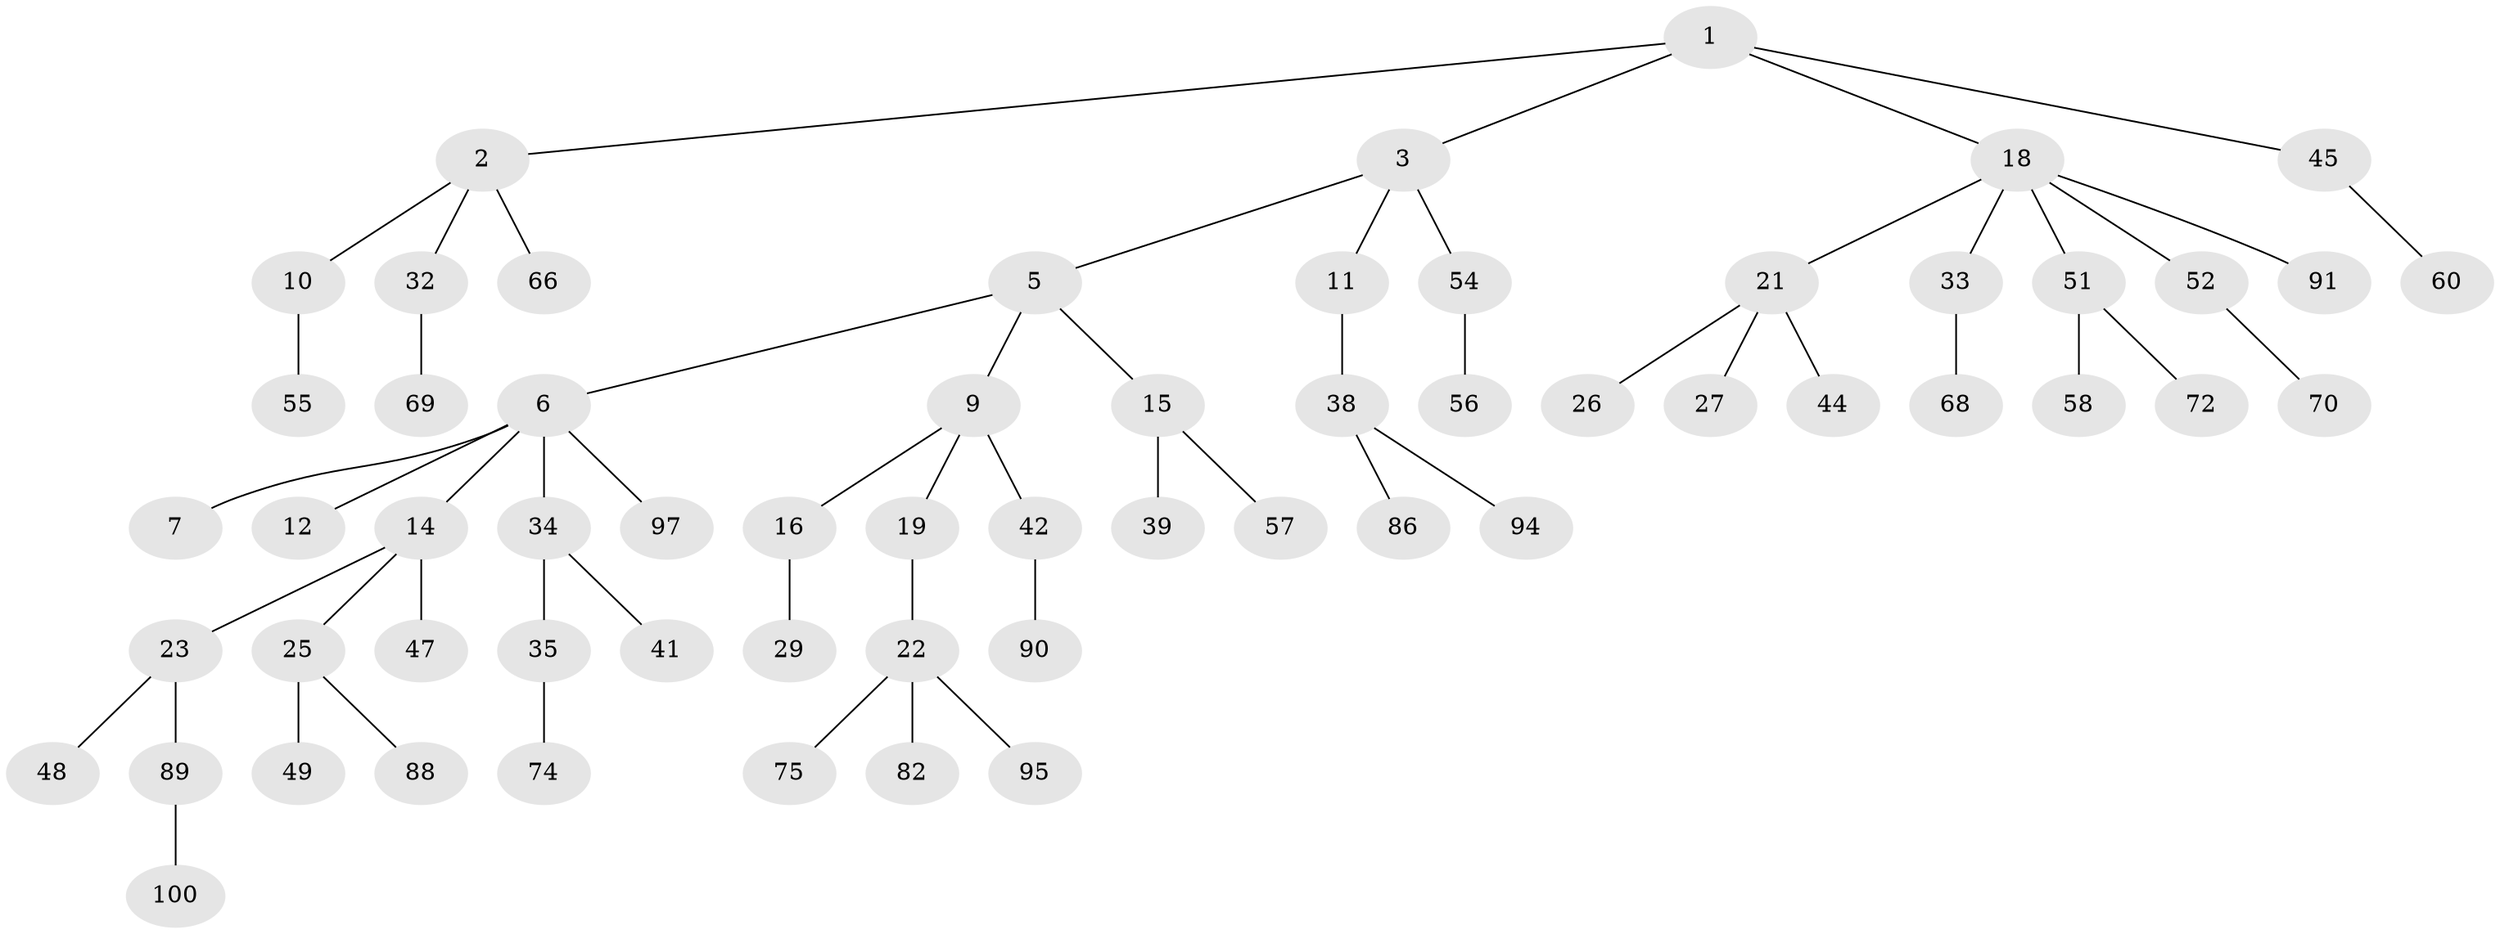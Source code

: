 // original degree distribution, {3: 0.18, 4: 0.05, 5: 0.03, 6: 0.01, 1: 0.43, 2: 0.3}
// Generated by graph-tools (version 1.1) at 2025/11/02/21/25 10:11:10]
// undirected, 60 vertices, 59 edges
graph export_dot {
graph [start="1"]
  node [color=gray90,style=filled];
  1 [super="+4"];
  2 [super="+36"];
  3 [super="+8"];
  5 [super="+20"];
  6 [super="+87"];
  7;
  9 [super="+13"];
  10 [super="+46"];
  11 [super="+77"];
  12 [super="+73"];
  14 [super="+17"];
  15;
  16 [super="+64"];
  18 [super="+37"];
  19 [super="+28"];
  21 [super="+24"];
  22 [super="+59"];
  23 [super="+30"];
  25 [super="+31"];
  26 [super="+40"];
  27;
  29 [super="+85"];
  32 [super="+98"];
  33 [super="+83"];
  34;
  35 [super="+62"];
  38 [super="+50"];
  39 [super="+84"];
  41 [super="+61"];
  42 [super="+43"];
  44 [super="+76"];
  45 [super="+92"];
  47;
  48 [super="+79"];
  49 [super="+65"];
  51 [super="+53"];
  52 [super="+67"];
  54 [super="+63"];
  55 [super="+81"];
  56 [super="+99"];
  57 [super="+71"];
  58;
  60;
  66 [super="+80"];
  68;
  69 [super="+78"];
  70;
  72;
  74;
  75;
  82 [super="+93"];
  86;
  88;
  89;
  90;
  91;
  94 [super="+96"];
  95;
  97;
  100;
  1 -- 2;
  1 -- 3;
  1 -- 18;
  1 -- 45;
  2 -- 10;
  2 -- 32;
  2 -- 66;
  3 -- 5;
  3 -- 11;
  3 -- 54;
  5 -- 6;
  5 -- 9;
  5 -- 15;
  6 -- 7;
  6 -- 12;
  6 -- 14;
  6 -- 34;
  6 -- 97;
  9 -- 16;
  9 -- 42;
  9 -- 19;
  10 -- 55;
  11 -- 38;
  14 -- 25;
  14 -- 23;
  14 -- 47;
  15 -- 39;
  15 -- 57;
  16 -- 29;
  18 -- 21;
  18 -- 33;
  18 -- 51;
  18 -- 91;
  18 -- 52;
  19 -- 22;
  21 -- 26;
  21 -- 27;
  21 -- 44;
  22 -- 82;
  22 -- 95;
  22 -- 75;
  23 -- 48;
  23 -- 89;
  25 -- 88;
  25 -- 49;
  32 -- 69;
  33 -- 68;
  34 -- 35;
  34 -- 41;
  35 -- 74;
  38 -- 94;
  38 -- 86;
  42 -- 90;
  45 -- 60;
  51 -- 58;
  51 -- 72;
  52 -- 70;
  54 -- 56;
  89 -- 100;
}
